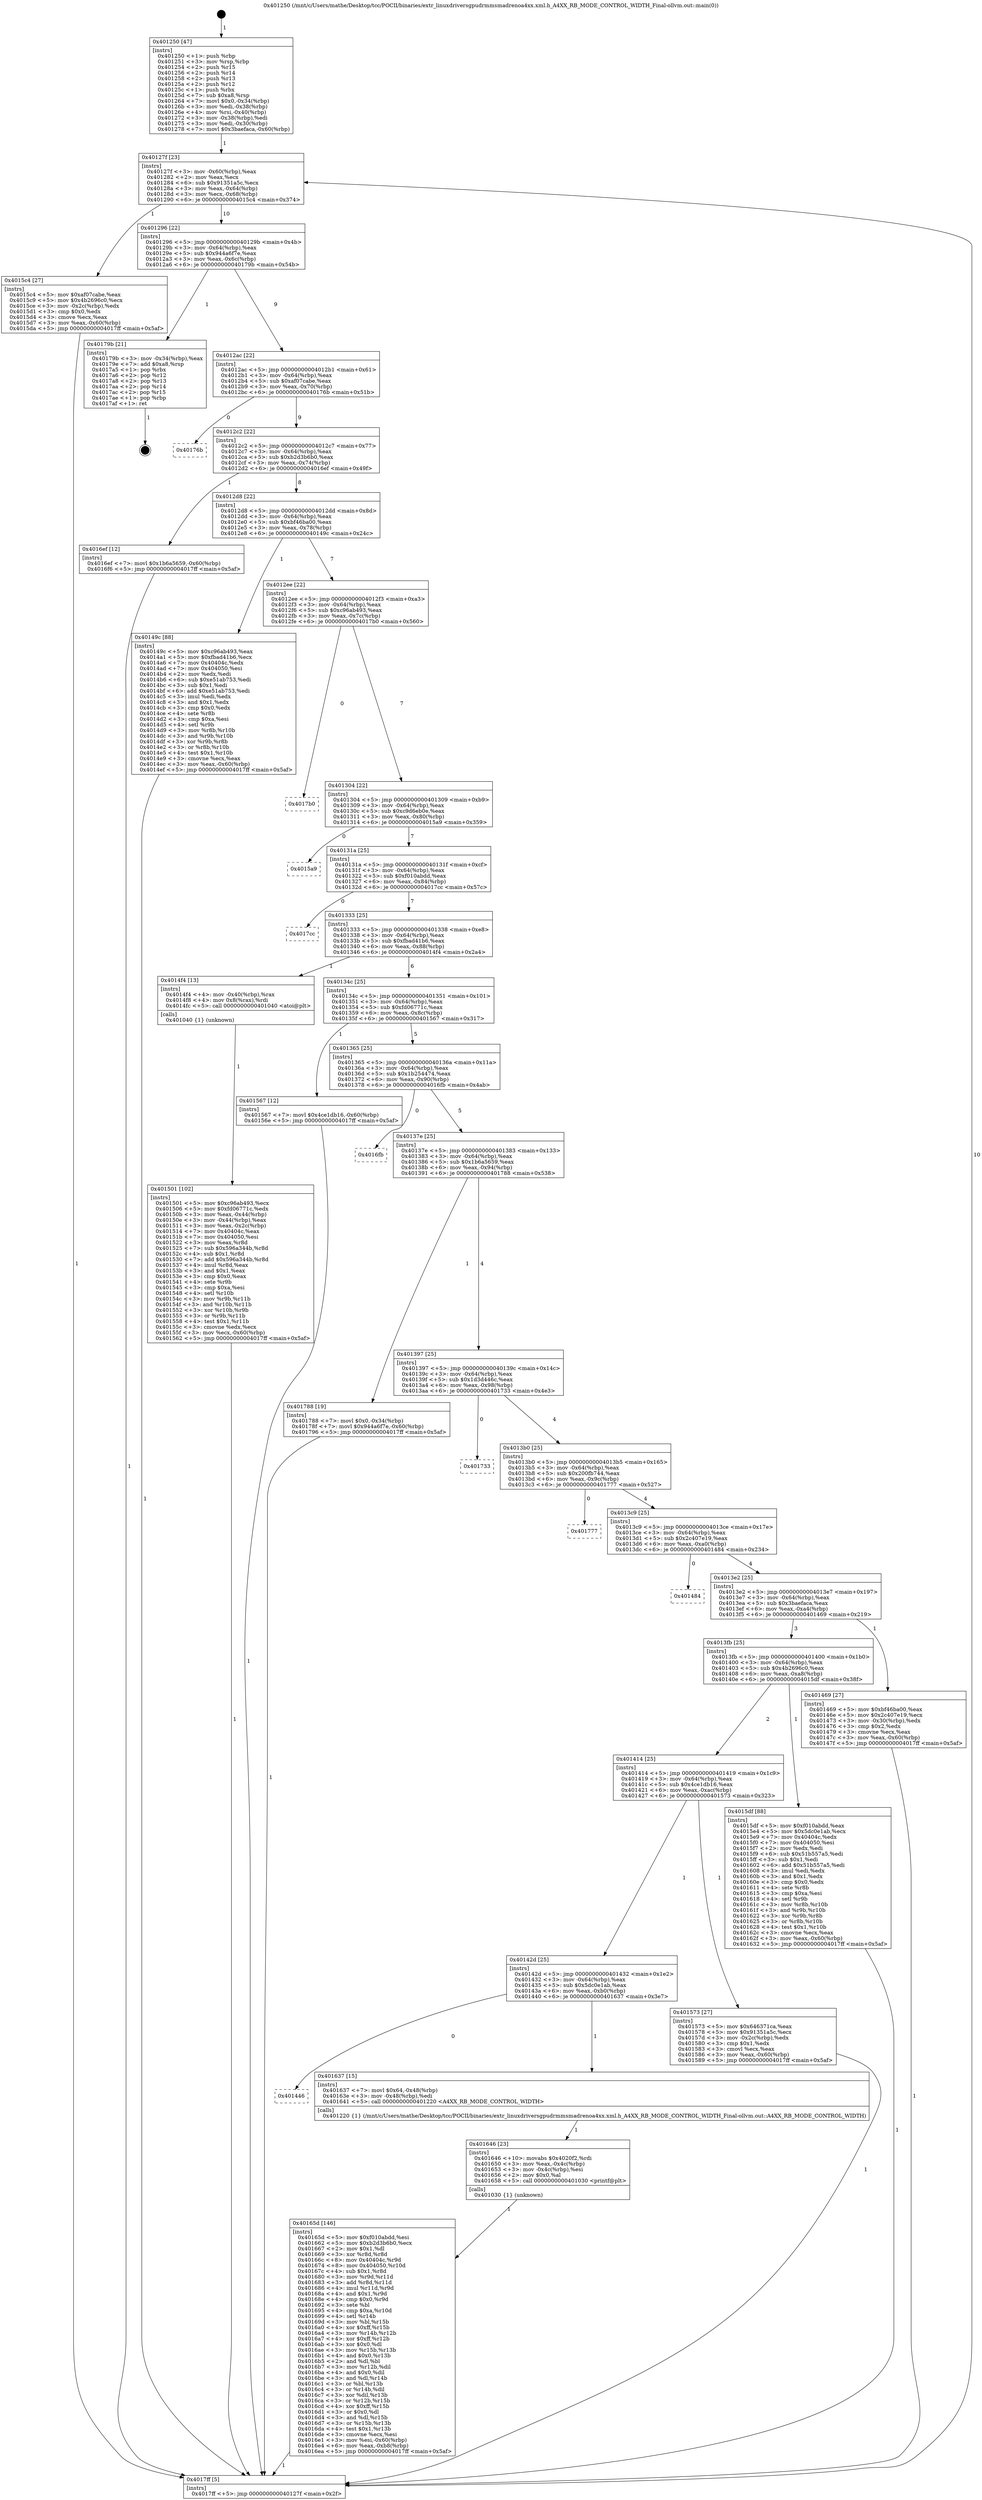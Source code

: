 digraph "0x401250" {
  label = "0x401250 (/mnt/c/Users/mathe/Desktop/tcc/POCII/binaries/extr_linuxdriversgpudrmmsmadrenoa4xx.xml.h_A4XX_RB_MODE_CONTROL_WIDTH_Final-ollvm.out::main(0))"
  labelloc = "t"
  node[shape=record]

  Entry [label="",width=0.3,height=0.3,shape=circle,fillcolor=black,style=filled]
  "0x40127f" [label="{
     0x40127f [23]\l
     | [instrs]\l
     &nbsp;&nbsp;0x40127f \<+3\>: mov -0x60(%rbp),%eax\l
     &nbsp;&nbsp;0x401282 \<+2\>: mov %eax,%ecx\l
     &nbsp;&nbsp;0x401284 \<+6\>: sub $0x91351a5c,%ecx\l
     &nbsp;&nbsp;0x40128a \<+3\>: mov %eax,-0x64(%rbp)\l
     &nbsp;&nbsp;0x40128d \<+3\>: mov %ecx,-0x68(%rbp)\l
     &nbsp;&nbsp;0x401290 \<+6\>: je 00000000004015c4 \<main+0x374\>\l
  }"]
  "0x4015c4" [label="{
     0x4015c4 [27]\l
     | [instrs]\l
     &nbsp;&nbsp;0x4015c4 \<+5\>: mov $0xaf07cabe,%eax\l
     &nbsp;&nbsp;0x4015c9 \<+5\>: mov $0x4b2696c0,%ecx\l
     &nbsp;&nbsp;0x4015ce \<+3\>: mov -0x2c(%rbp),%edx\l
     &nbsp;&nbsp;0x4015d1 \<+3\>: cmp $0x0,%edx\l
     &nbsp;&nbsp;0x4015d4 \<+3\>: cmove %ecx,%eax\l
     &nbsp;&nbsp;0x4015d7 \<+3\>: mov %eax,-0x60(%rbp)\l
     &nbsp;&nbsp;0x4015da \<+5\>: jmp 00000000004017ff \<main+0x5af\>\l
  }"]
  "0x401296" [label="{
     0x401296 [22]\l
     | [instrs]\l
     &nbsp;&nbsp;0x401296 \<+5\>: jmp 000000000040129b \<main+0x4b\>\l
     &nbsp;&nbsp;0x40129b \<+3\>: mov -0x64(%rbp),%eax\l
     &nbsp;&nbsp;0x40129e \<+5\>: sub $0x944a6f7e,%eax\l
     &nbsp;&nbsp;0x4012a3 \<+3\>: mov %eax,-0x6c(%rbp)\l
     &nbsp;&nbsp;0x4012a6 \<+6\>: je 000000000040179b \<main+0x54b\>\l
  }"]
  Exit [label="",width=0.3,height=0.3,shape=circle,fillcolor=black,style=filled,peripheries=2]
  "0x40179b" [label="{
     0x40179b [21]\l
     | [instrs]\l
     &nbsp;&nbsp;0x40179b \<+3\>: mov -0x34(%rbp),%eax\l
     &nbsp;&nbsp;0x40179e \<+7\>: add $0xa8,%rsp\l
     &nbsp;&nbsp;0x4017a5 \<+1\>: pop %rbx\l
     &nbsp;&nbsp;0x4017a6 \<+2\>: pop %r12\l
     &nbsp;&nbsp;0x4017a8 \<+2\>: pop %r13\l
     &nbsp;&nbsp;0x4017aa \<+2\>: pop %r14\l
     &nbsp;&nbsp;0x4017ac \<+2\>: pop %r15\l
     &nbsp;&nbsp;0x4017ae \<+1\>: pop %rbp\l
     &nbsp;&nbsp;0x4017af \<+1\>: ret\l
  }"]
  "0x4012ac" [label="{
     0x4012ac [22]\l
     | [instrs]\l
     &nbsp;&nbsp;0x4012ac \<+5\>: jmp 00000000004012b1 \<main+0x61\>\l
     &nbsp;&nbsp;0x4012b1 \<+3\>: mov -0x64(%rbp),%eax\l
     &nbsp;&nbsp;0x4012b4 \<+5\>: sub $0xaf07cabe,%eax\l
     &nbsp;&nbsp;0x4012b9 \<+3\>: mov %eax,-0x70(%rbp)\l
     &nbsp;&nbsp;0x4012bc \<+6\>: je 000000000040176b \<main+0x51b\>\l
  }"]
  "0x40165d" [label="{
     0x40165d [146]\l
     | [instrs]\l
     &nbsp;&nbsp;0x40165d \<+5\>: mov $0xf010abdd,%esi\l
     &nbsp;&nbsp;0x401662 \<+5\>: mov $0xb2d3b6b0,%ecx\l
     &nbsp;&nbsp;0x401667 \<+2\>: mov $0x1,%dl\l
     &nbsp;&nbsp;0x401669 \<+3\>: xor %r8d,%r8d\l
     &nbsp;&nbsp;0x40166c \<+8\>: mov 0x40404c,%r9d\l
     &nbsp;&nbsp;0x401674 \<+8\>: mov 0x404050,%r10d\l
     &nbsp;&nbsp;0x40167c \<+4\>: sub $0x1,%r8d\l
     &nbsp;&nbsp;0x401680 \<+3\>: mov %r9d,%r11d\l
     &nbsp;&nbsp;0x401683 \<+3\>: add %r8d,%r11d\l
     &nbsp;&nbsp;0x401686 \<+4\>: imul %r11d,%r9d\l
     &nbsp;&nbsp;0x40168a \<+4\>: and $0x1,%r9d\l
     &nbsp;&nbsp;0x40168e \<+4\>: cmp $0x0,%r9d\l
     &nbsp;&nbsp;0x401692 \<+3\>: sete %bl\l
     &nbsp;&nbsp;0x401695 \<+4\>: cmp $0xa,%r10d\l
     &nbsp;&nbsp;0x401699 \<+4\>: setl %r14b\l
     &nbsp;&nbsp;0x40169d \<+3\>: mov %bl,%r15b\l
     &nbsp;&nbsp;0x4016a0 \<+4\>: xor $0xff,%r15b\l
     &nbsp;&nbsp;0x4016a4 \<+3\>: mov %r14b,%r12b\l
     &nbsp;&nbsp;0x4016a7 \<+4\>: xor $0xff,%r12b\l
     &nbsp;&nbsp;0x4016ab \<+3\>: xor $0x0,%dl\l
     &nbsp;&nbsp;0x4016ae \<+3\>: mov %r15b,%r13b\l
     &nbsp;&nbsp;0x4016b1 \<+4\>: and $0x0,%r13b\l
     &nbsp;&nbsp;0x4016b5 \<+2\>: and %dl,%bl\l
     &nbsp;&nbsp;0x4016b7 \<+3\>: mov %r12b,%dil\l
     &nbsp;&nbsp;0x4016ba \<+4\>: and $0x0,%dil\l
     &nbsp;&nbsp;0x4016be \<+3\>: and %dl,%r14b\l
     &nbsp;&nbsp;0x4016c1 \<+3\>: or %bl,%r13b\l
     &nbsp;&nbsp;0x4016c4 \<+3\>: or %r14b,%dil\l
     &nbsp;&nbsp;0x4016c7 \<+3\>: xor %dil,%r13b\l
     &nbsp;&nbsp;0x4016ca \<+3\>: or %r12b,%r15b\l
     &nbsp;&nbsp;0x4016cd \<+4\>: xor $0xff,%r15b\l
     &nbsp;&nbsp;0x4016d1 \<+3\>: or $0x0,%dl\l
     &nbsp;&nbsp;0x4016d4 \<+3\>: and %dl,%r15b\l
     &nbsp;&nbsp;0x4016d7 \<+3\>: or %r15b,%r13b\l
     &nbsp;&nbsp;0x4016da \<+4\>: test $0x1,%r13b\l
     &nbsp;&nbsp;0x4016de \<+3\>: cmovne %ecx,%esi\l
     &nbsp;&nbsp;0x4016e1 \<+3\>: mov %esi,-0x60(%rbp)\l
     &nbsp;&nbsp;0x4016e4 \<+6\>: mov %eax,-0xb8(%rbp)\l
     &nbsp;&nbsp;0x4016ea \<+5\>: jmp 00000000004017ff \<main+0x5af\>\l
  }"]
  "0x40176b" [label="{
     0x40176b\l
  }", style=dashed]
  "0x4012c2" [label="{
     0x4012c2 [22]\l
     | [instrs]\l
     &nbsp;&nbsp;0x4012c2 \<+5\>: jmp 00000000004012c7 \<main+0x77\>\l
     &nbsp;&nbsp;0x4012c7 \<+3\>: mov -0x64(%rbp),%eax\l
     &nbsp;&nbsp;0x4012ca \<+5\>: sub $0xb2d3b6b0,%eax\l
     &nbsp;&nbsp;0x4012cf \<+3\>: mov %eax,-0x74(%rbp)\l
     &nbsp;&nbsp;0x4012d2 \<+6\>: je 00000000004016ef \<main+0x49f\>\l
  }"]
  "0x401646" [label="{
     0x401646 [23]\l
     | [instrs]\l
     &nbsp;&nbsp;0x401646 \<+10\>: movabs $0x4020f2,%rdi\l
     &nbsp;&nbsp;0x401650 \<+3\>: mov %eax,-0x4c(%rbp)\l
     &nbsp;&nbsp;0x401653 \<+3\>: mov -0x4c(%rbp),%esi\l
     &nbsp;&nbsp;0x401656 \<+2\>: mov $0x0,%al\l
     &nbsp;&nbsp;0x401658 \<+5\>: call 0000000000401030 \<printf@plt\>\l
     | [calls]\l
     &nbsp;&nbsp;0x401030 \{1\} (unknown)\l
  }"]
  "0x4016ef" [label="{
     0x4016ef [12]\l
     | [instrs]\l
     &nbsp;&nbsp;0x4016ef \<+7\>: movl $0x1b6a5659,-0x60(%rbp)\l
     &nbsp;&nbsp;0x4016f6 \<+5\>: jmp 00000000004017ff \<main+0x5af\>\l
  }"]
  "0x4012d8" [label="{
     0x4012d8 [22]\l
     | [instrs]\l
     &nbsp;&nbsp;0x4012d8 \<+5\>: jmp 00000000004012dd \<main+0x8d\>\l
     &nbsp;&nbsp;0x4012dd \<+3\>: mov -0x64(%rbp),%eax\l
     &nbsp;&nbsp;0x4012e0 \<+5\>: sub $0xbf46ba00,%eax\l
     &nbsp;&nbsp;0x4012e5 \<+3\>: mov %eax,-0x78(%rbp)\l
     &nbsp;&nbsp;0x4012e8 \<+6\>: je 000000000040149c \<main+0x24c\>\l
  }"]
  "0x401446" [label="{
     0x401446\l
  }", style=dashed]
  "0x40149c" [label="{
     0x40149c [88]\l
     | [instrs]\l
     &nbsp;&nbsp;0x40149c \<+5\>: mov $0xc96ab493,%eax\l
     &nbsp;&nbsp;0x4014a1 \<+5\>: mov $0xfbad41b6,%ecx\l
     &nbsp;&nbsp;0x4014a6 \<+7\>: mov 0x40404c,%edx\l
     &nbsp;&nbsp;0x4014ad \<+7\>: mov 0x404050,%esi\l
     &nbsp;&nbsp;0x4014b4 \<+2\>: mov %edx,%edi\l
     &nbsp;&nbsp;0x4014b6 \<+6\>: sub $0xe51ab753,%edi\l
     &nbsp;&nbsp;0x4014bc \<+3\>: sub $0x1,%edi\l
     &nbsp;&nbsp;0x4014bf \<+6\>: add $0xe51ab753,%edi\l
     &nbsp;&nbsp;0x4014c5 \<+3\>: imul %edi,%edx\l
     &nbsp;&nbsp;0x4014c8 \<+3\>: and $0x1,%edx\l
     &nbsp;&nbsp;0x4014cb \<+3\>: cmp $0x0,%edx\l
     &nbsp;&nbsp;0x4014ce \<+4\>: sete %r8b\l
     &nbsp;&nbsp;0x4014d2 \<+3\>: cmp $0xa,%esi\l
     &nbsp;&nbsp;0x4014d5 \<+4\>: setl %r9b\l
     &nbsp;&nbsp;0x4014d9 \<+3\>: mov %r8b,%r10b\l
     &nbsp;&nbsp;0x4014dc \<+3\>: and %r9b,%r10b\l
     &nbsp;&nbsp;0x4014df \<+3\>: xor %r9b,%r8b\l
     &nbsp;&nbsp;0x4014e2 \<+3\>: or %r8b,%r10b\l
     &nbsp;&nbsp;0x4014e5 \<+4\>: test $0x1,%r10b\l
     &nbsp;&nbsp;0x4014e9 \<+3\>: cmovne %ecx,%eax\l
     &nbsp;&nbsp;0x4014ec \<+3\>: mov %eax,-0x60(%rbp)\l
     &nbsp;&nbsp;0x4014ef \<+5\>: jmp 00000000004017ff \<main+0x5af\>\l
  }"]
  "0x4012ee" [label="{
     0x4012ee [22]\l
     | [instrs]\l
     &nbsp;&nbsp;0x4012ee \<+5\>: jmp 00000000004012f3 \<main+0xa3\>\l
     &nbsp;&nbsp;0x4012f3 \<+3\>: mov -0x64(%rbp),%eax\l
     &nbsp;&nbsp;0x4012f6 \<+5\>: sub $0xc96ab493,%eax\l
     &nbsp;&nbsp;0x4012fb \<+3\>: mov %eax,-0x7c(%rbp)\l
     &nbsp;&nbsp;0x4012fe \<+6\>: je 00000000004017b0 \<main+0x560\>\l
  }"]
  "0x401637" [label="{
     0x401637 [15]\l
     | [instrs]\l
     &nbsp;&nbsp;0x401637 \<+7\>: movl $0x64,-0x48(%rbp)\l
     &nbsp;&nbsp;0x40163e \<+3\>: mov -0x48(%rbp),%edi\l
     &nbsp;&nbsp;0x401641 \<+5\>: call 0000000000401220 \<A4XX_RB_MODE_CONTROL_WIDTH\>\l
     | [calls]\l
     &nbsp;&nbsp;0x401220 \{1\} (/mnt/c/Users/mathe/Desktop/tcc/POCII/binaries/extr_linuxdriversgpudrmmsmadrenoa4xx.xml.h_A4XX_RB_MODE_CONTROL_WIDTH_Final-ollvm.out::A4XX_RB_MODE_CONTROL_WIDTH)\l
  }"]
  "0x4017b0" [label="{
     0x4017b0\l
  }", style=dashed]
  "0x401304" [label="{
     0x401304 [22]\l
     | [instrs]\l
     &nbsp;&nbsp;0x401304 \<+5\>: jmp 0000000000401309 \<main+0xb9\>\l
     &nbsp;&nbsp;0x401309 \<+3\>: mov -0x64(%rbp),%eax\l
     &nbsp;&nbsp;0x40130c \<+5\>: sub $0xc9d6eb0e,%eax\l
     &nbsp;&nbsp;0x401311 \<+3\>: mov %eax,-0x80(%rbp)\l
     &nbsp;&nbsp;0x401314 \<+6\>: je 00000000004015a9 \<main+0x359\>\l
  }"]
  "0x40142d" [label="{
     0x40142d [25]\l
     | [instrs]\l
     &nbsp;&nbsp;0x40142d \<+5\>: jmp 0000000000401432 \<main+0x1e2\>\l
     &nbsp;&nbsp;0x401432 \<+3\>: mov -0x64(%rbp),%eax\l
     &nbsp;&nbsp;0x401435 \<+5\>: sub $0x5dc0e1ab,%eax\l
     &nbsp;&nbsp;0x40143a \<+6\>: mov %eax,-0xb0(%rbp)\l
     &nbsp;&nbsp;0x401440 \<+6\>: je 0000000000401637 \<main+0x3e7\>\l
  }"]
  "0x4015a9" [label="{
     0x4015a9\l
  }", style=dashed]
  "0x40131a" [label="{
     0x40131a [25]\l
     | [instrs]\l
     &nbsp;&nbsp;0x40131a \<+5\>: jmp 000000000040131f \<main+0xcf\>\l
     &nbsp;&nbsp;0x40131f \<+3\>: mov -0x64(%rbp),%eax\l
     &nbsp;&nbsp;0x401322 \<+5\>: sub $0xf010abdd,%eax\l
     &nbsp;&nbsp;0x401327 \<+6\>: mov %eax,-0x84(%rbp)\l
     &nbsp;&nbsp;0x40132d \<+6\>: je 00000000004017cc \<main+0x57c\>\l
  }"]
  "0x401573" [label="{
     0x401573 [27]\l
     | [instrs]\l
     &nbsp;&nbsp;0x401573 \<+5\>: mov $0x646371ca,%eax\l
     &nbsp;&nbsp;0x401578 \<+5\>: mov $0x91351a5c,%ecx\l
     &nbsp;&nbsp;0x40157d \<+3\>: mov -0x2c(%rbp),%edx\l
     &nbsp;&nbsp;0x401580 \<+3\>: cmp $0x1,%edx\l
     &nbsp;&nbsp;0x401583 \<+3\>: cmovl %ecx,%eax\l
     &nbsp;&nbsp;0x401586 \<+3\>: mov %eax,-0x60(%rbp)\l
     &nbsp;&nbsp;0x401589 \<+5\>: jmp 00000000004017ff \<main+0x5af\>\l
  }"]
  "0x4017cc" [label="{
     0x4017cc\l
  }", style=dashed]
  "0x401333" [label="{
     0x401333 [25]\l
     | [instrs]\l
     &nbsp;&nbsp;0x401333 \<+5\>: jmp 0000000000401338 \<main+0xe8\>\l
     &nbsp;&nbsp;0x401338 \<+3\>: mov -0x64(%rbp),%eax\l
     &nbsp;&nbsp;0x40133b \<+5\>: sub $0xfbad41b6,%eax\l
     &nbsp;&nbsp;0x401340 \<+6\>: mov %eax,-0x88(%rbp)\l
     &nbsp;&nbsp;0x401346 \<+6\>: je 00000000004014f4 \<main+0x2a4\>\l
  }"]
  "0x401414" [label="{
     0x401414 [25]\l
     | [instrs]\l
     &nbsp;&nbsp;0x401414 \<+5\>: jmp 0000000000401419 \<main+0x1c9\>\l
     &nbsp;&nbsp;0x401419 \<+3\>: mov -0x64(%rbp),%eax\l
     &nbsp;&nbsp;0x40141c \<+5\>: sub $0x4ce1db16,%eax\l
     &nbsp;&nbsp;0x401421 \<+6\>: mov %eax,-0xac(%rbp)\l
     &nbsp;&nbsp;0x401427 \<+6\>: je 0000000000401573 \<main+0x323\>\l
  }"]
  "0x4014f4" [label="{
     0x4014f4 [13]\l
     | [instrs]\l
     &nbsp;&nbsp;0x4014f4 \<+4\>: mov -0x40(%rbp),%rax\l
     &nbsp;&nbsp;0x4014f8 \<+4\>: mov 0x8(%rax),%rdi\l
     &nbsp;&nbsp;0x4014fc \<+5\>: call 0000000000401040 \<atoi@plt\>\l
     | [calls]\l
     &nbsp;&nbsp;0x401040 \{1\} (unknown)\l
  }"]
  "0x40134c" [label="{
     0x40134c [25]\l
     | [instrs]\l
     &nbsp;&nbsp;0x40134c \<+5\>: jmp 0000000000401351 \<main+0x101\>\l
     &nbsp;&nbsp;0x401351 \<+3\>: mov -0x64(%rbp),%eax\l
     &nbsp;&nbsp;0x401354 \<+5\>: sub $0xfd06771c,%eax\l
     &nbsp;&nbsp;0x401359 \<+6\>: mov %eax,-0x8c(%rbp)\l
     &nbsp;&nbsp;0x40135f \<+6\>: je 0000000000401567 \<main+0x317\>\l
  }"]
  "0x4015df" [label="{
     0x4015df [88]\l
     | [instrs]\l
     &nbsp;&nbsp;0x4015df \<+5\>: mov $0xf010abdd,%eax\l
     &nbsp;&nbsp;0x4015e4 \<+5\>: mov $0x5dc0e1ab,%ecx\l
     &nbsp;&nbsp;0x4015e9 \<+7\>: mov 0x40404c,%edx\l
     &nbsp;&nbsp;0x4015f0 \<+7\>: mov 0x404050,%esi\l
     &nbsp;&nbsp;0x4015f7 \<+2\>: mov %edx,%edi\l
     &nbsp;&nbsp;0x4015f9 \<+6\>: sub $0x51b557a5,%edi\l
     &nbsp;&nbsp;0x4015ff \<+3\>: sub $0x1,%edi\l
     &nbsp;&nbsp;0x401602 \<+6\>: add $0x51b557a5,%edi\l
     &nbsp;&nbsp;0x401608 \<+3\>: imul %edi,%edx\l
     &nbsp;&nbsp;0x40160b \<+3\>: and $0x1,%edx\l
     &nbsp;&nbsp;0x40160e \<+3\>: cmp $0x0,%edx\l
     &nbsp;&nbsp;0x401611 \<+4\>: sete %r8b\l
     &nbsp;&nbsp;0x401615 \<+3\>: cmp $0xa,%esi\l
     &nbsp;&nbsp;0x401618 \<+4\>: setl %r9b\l
     &nbsp;&nbsp;0x40161c \<+3\>: mov %r8b,%r10b\l
     &nbsp;&nbsp;0x40161f \<+3\>: and %r9b,%r10b\l
     &nbsp;&nbsp;0x401622 \<+3\>: xor %r9b,%r8b\l
     &nbsp;&nbsp;0x401625 \<+3\>: or %r8b,%r10b\l
     &nbsp;&nbsp;0x401628 \<+4\>: test $0x1,%r10b\l
     &nbsp;&nbsp;0x40162c \<+3\>: cmovne %ecx,%eax\l
     &nbsp;&nbsp;0x40162f \<+3\>: mov %eax,-0x60(%rbp)\l
     &nbsp;&nbsp;0x401632 \<+5\>: jmp 00000000004017ff \<main+0x5af\>\l
  }"]
  "0x401567" [label="{
     0x401567 [12]\l
     | [instrs]\l
     &nbsp;&nbsp;0x401567 \<+7\>: movl $0x4ce1db16,-0x60(%rbp)\l
     &nbsp;&nbsp;0x40156e \<+5\>: jmp 00000000004017ff \<main+0x5af\>\l
  }"]
  "0x401365" [label="{
     0x401365 [25]\l
     | [instrs]\l
     &nbsp;&nbsp;0x401365 \<+5\>: jmp 000000000040136a \<main+0x11a\>\l
     &nbsp;&nbsp;0x40136a \<+3\>: mov -0x64(%rbp),%eax\l
     &nbsp;&nbsp;0x40136d \<+5\>: sub $0x1b254474,%eax\l
     &nbsp;&nbsp;0x401372 \<+6\>: mov %eax,-0x90(%rbp)\l
     &nbsp;&nbsp;0x401378 \<+6\>: je 00000000004016fb \<main+0x4ab\>\l
  }"]
  "0x401501" [label="{
     0x401501 [102]\l
     | [instrs]\l
     &nbsp;&nbsp;0x401501 \<+5\>: mov $0xc96ab493,%ecx\l
     &nbsp;&nbsp;0x401506 \<+5\>: mov $0xfd06771c,%edx\l
     &nbsp;&nbsp;0x40150b \<+3\>: mov %eax,-0x44(%rbp)\l
     &nbsp;&nbsp;0x40150e \<+3\>: mov -0x44(%rbp),%eax\l
     &nbsp;&nbsp;0x401511 \<+3\>: mov %eax,-0x2c(%rbp)\l
     &nbsp;&nbsp;0x401514 \<+7\>: mov 0x40404c,%eax\l
     &nbsp;&nbsp;0x40151b \<+7\>: mov 0x404050,%esi\l
     &nbsp;&nbsp;0x401522 \<+3\>: mov %eax,%r8d\l
     &nbsp;&nbsp;0x401525 \<+7\>: sub $0x596a344b,%r8d\l
     &nbsp;&nbsp;0x40152c \<+4\>: sub $0x1,%r8d\l
     &nbsp;&nbsp;0x401530 \<+7\>: add $0x596a344b,%r8d\l
     &nbsp;&nbsp;0x401537 \<+4\>: imul %r8d,%eax\l
     &nbsp;&nbsp;0x40153b \<+3\>: and $0x1,%eax\l
     &nbsp;&nbsp;0x40153e \<+3\>: cmp $0x0,%eax\l
     &nbsp;&nbsp;0x401541 \<+4\>: sete %r9b\l
     &nbsp;&nbsp;0x401545 \<+3\>: cmp $0xa,%esi\l
     &nbsp;&nbsp;0x401548 \<+4\>: setl %r10b\l
     &nbsp;&nbsp;0x40154c \<+3\>: mov %r9b,%r11b\l
     &nbsp;&nbsp;0x40154f \<+3\>: and %r10b,%r11b\l
     &nbsp;&nbsp;0x401552 \<+3\>: xor %r10b,%r9b\l
     &nbsp;&nbsp;0x401555 \<+3\>: or %r9b,%r11b\l
     &nbsp;&nbsp;0x401558 \<+4\>: test $0x1,%r11b\l
     &nbsp;&nbsp;0x40155c \<+3\>: cmovne %edx,%ecx\l
     &nbsp;&nbsp;0x40155f \<+3\>: mov %ecx,-0x60(%rbp)\l
     &nbsp;&nbsp;0x401562 \<+5\>: jmp 00000000004017ff \<main+0x5af\>\l
  }"]
  "0x4016fb" [label="{
     0x4016fb\l
  }", style=dashed]
  "0x40137e" [label="{
     0x40137e [25]\l
     | [instrs]\l
     &nbsp;&nbsp;0x40137e \<+5\>: jmp 0000000000401383 \<main+0x133\>\l
     &nbsp;&nbsp;0x401383 \<+3\>: mov -0x64(%rbp),%eax\l
     &nbsp;&nbsp;0x401386 \<+5\>: sub $0x1b6a5659,%eax\l
     &nbsp;&nbsp;0x40138b \<+6\>: mov %eax,-0x94(%rbp)\l
     &nbsp;&nbsp;0x401391 \<+6\>: je 0000000000401788 \<main+0x538\>\l
  }"]
  "0x401250" [label="{
     0x401250 [47]\l
     | [instrs]\l
     &nbsp;&nbsp;0x401250 \<+1\>: push %rbp\l
     &nbsp;&nbsp;0x401251 \<+3\>: mov %rsp,%rbp\l
     &nbsp;&nbsp;0x401254 \<+2\>: push %r15\l
     &nbsp;&nbsp;0x401256 \<+2\>: push %r14\l
     &nbsp;&nbsp;0x401258 \<+2\>: push %r13\l
     &nbsp;&nbsp;0x40125a \<+2\>: push %r12\l
     &nbsp;&nbsp;0x40125c \<+1\>: push %rbx\l
     &nbsp;&nbsp;0x40125d \<+7\>: sub $0xa8,%rsp\l
     &nbsp;&nbsp;0x401264 \<+7\>: movl $0x0,-0x34(%rbp)\l
     &nbsp;&nbsp;0x40126b \<+3\>: mov %edi,-0x38(%rbp)\l
     &nbsp;&nbsp;0x40126e \<+4\>: mov %rsi,-0x40(%rbp)\l
     &nbsp;&nbsp;0x401272 \<+3\>: mov -0x38(%rbp),%edi\l
     &nbsp;&nbsp;0x401275 \<+3\>: mov %edi,-0x30(%rbp)\l
     &nbsp;&nbsp;0x401278 \<+7\>: movl $0x3baefaca,-0x60(%rbp)\l
  }"]
  "0x401788" [label="{
     0x401788 [19]\l
     | [instrs]\l
     &nbsp;&nbsp;0x401788 \<+7\>: movl $0x0,-0x34(%rbp)\l
     &nbsp;&nbsp;0x40178f \<+7\>: movl $0x944a6f7e,-0x60(%rbp)\l
     &nbsp;&nbsp;0x401796 \<+5\>: jmp 00000000004017ff \<main+0x5af\>\l
  }"]
  "0x401397" [label="{
     0x401397 [25]\l
     | [instrs]\l
     &nbsp;&nbsp;0x401397 \<+5\>: jmp 000000000040139c \<main+0x14c\>\l
     &nbsp;&nbsp;0x40139c \<+3\>: mov -0x64(%rbp),%eax\l
     &nbsp;&nbsp;0x40139f \<+5\>: sub $0x1d3d446c,%eax\l
     &nbsp;&nbsp;0x4013a4 \<+6\>: mov %eax,-0x98(%rbp)\l
     &nbsp;&nbsp;0x4013aa \<+6\>: je 0000000000401733 \<main+0x4e3\>\l
  }"]
  "0x4017ff" [label="{
     0x4017ff [5]\l
     | [instrs]\l
     &nbsp;&nbsp;0x4017ff \<+5\>: jmp 000000000040127f \<main+0x2f\>\l
  }"]
  "0x401733" [label="{
     0x401733\l
  }", style=dashed]
  "0x4013b0" [label="{
     0x4013b0 [25]\l
     | [instrs]\l
     &nbsp;&nbsp;0x4013b0 \<+5\>: jmp 00000000004013b5 \<main+0x165\>\l
     &nbsp;&nbsp;0x4013b5 \<+3\>: mov -0x64(%rbp),%eax\l
     &nbsp;&nbsp;0x4013b8 \<+5\>: sub $0x200fb744,%eax\l
     &nbsp;&nbsp;0x4013bd \<+6\>: mov %eax,-0x9c(%rbp)\l
     &nbsp;&nbsp;0x4013c3 \<+6\>: je 0000000000401777 \<main+0x527\>\l
  }"]
  "0x4013fb" [label="{
     0x4013fb [25]\l
     | [instrs]\l
     &nbsp;&nbsp;0x4013fb \<+5\>: jmp 0000000000401400 \<main+0x1b0\>\l
     &nbsp;&nbsp;0x401400 \<+3\>: mov -0x64(%rbp),%eax\l
     &nbsp;&nbsp;0x401403 \<+5\>: sub $0x4b2696c0,%eax\l
     &nbsp;&nbsp;0x401408 \<+6\>: mov %eax,-0xa8(%rbp)\l
     &nbsp;&nbsp;0x40140e \<+6\>: je 00000000004015df \<main+0x38f\>\l
  }"]
  "0x401777" [label="{
     0x401777\l
  }", style=dashed]
  "0x4013c9" [label="{
     0x4013c9 [25]\l
     | [instrs]\l
     &nbsp;&nbsp;0x4013c9 \<+5\>: jmp 00000000004013ce \<main+0x17e\>\l
     &nbsp;&nbsp;0x4013ce \<+3\>: mov -0x64(%rbp),%eax\l
     &nbsp;&nbsp;0x4013d1 \<+5\>: sub $0x2c407e19,%eax\l
     &nbsp;&nbsp;0x4013d6 \<+6\>: mov %eax,-0xa0(%rbp)\l
     &nbsp;&nbsp;0x4013dc \<+6\>: je 0000000000401484 \<main+0x234\>\l
  }"]
  "0x401469" [label="{
     0x401469 [27]\l
     | [instrs]\l
     &nbsp;&nbsp;0x401469 \<+5\>: mov $0xbf46ba00,%eax\l
     &nbsp;&nbsp;0x40146e \<+5\>: mov $0x2c407e19,%ecx\l
     &nbsp;&nbsp;0x401473 \<+3\>: mov -0x30(%rbp),%edx\l
     &nbsp;&nbsp;0x401476 \<+3\>: cmp $0x2,%edx\l
     &nbsp;&nbsp;0x401479 \<+3\>: cmovne %ecx,%eax\l
     &nbsp;&nbsp;0x40147c \<+3\>: mov %eax,-0x60(%rbp)\l
     &nbsp;&nbsp;0x40147f \<+5\>: jmp 00000000004017ff \<main+0x5af\>\l
  }"]
  "0x401484" [label="{
     0x401484\l
  }", style=dashed]
  "0x4013e2" [label="{
     0x4013e2 [25]\l
     | [instrs]\l
     &nbsp;&nbsp;0x4013e2 \<+5\>: jmp 00000000004013e7 \<main+0x197\>\l
     &nbsp;&nbsp;0x4013e7 \<+3\>: mov -0x64(%rbp),%eax\l
     &nbsp;&nbsp;0x4013ea \<+5\>: sub $0x3baefaca,%eax\l
     &nbsp;&nbsp;0x4013ef \<+6\>: mov %eax,-0xa4(%rbp)\l
     &nbsp;&nbsp;0x4013f5 \<+6\>: je 0000000000401469 \<main+0x219\>\l
  }"]
  Entry -> "0x401250" [label=" 1"]
  "0x40127f" -> "0x4015c4" [label=" 1"]
  "0x40127f" -> "0x401296" [label=" 10"]
  "0x40179b" -> Exit [label=" 1"]
  "0x401296" -> "0x40179b" [label=" 1"]
  "0x401296" -> "0x4012ac" [label=" 9"]
  "0x401788" -> "0x4017ff" [label=" 1"]
  "0x4012ac" -> "0x40176b" [label=" 0"]
  "0x4012ac" -> "0x4012c2" [label=" 9"]
  "0x4016ef" -> "0x4017ff" [label=" 1"]
  "0x4012c2" -> "0x4016ef" [label=" 1"]
  "0x4012c2" -> "0x4012d8" [label=" 8"]
  "0x40165d" -> "0x4017ff" [label=" 1"]
  "0x4012d8" -> "0x40149c" [label=" 1"]
  "0x4012d8" -> "0x4012ee" [label=" 7"]
  "0x401646" -> "0x40165d" [label=" 1"]
  "0x4012ee" -> "0x4017b0" [label=" 0"]
  "0x4012ee" -> "0x401304" [label=" 7"]
  "0x401637" -> "0x401646" [label=" 1"]
  "0x401304" -> "0x4015a9" [label=" 0"]
  "0x401304" -> "0x40131a" [label=" 7"]
  "0x40142d" -> "0x401637" [label=" 1"]
  "0x40131a" -> "0x4017cc" [label=" 0"]
  "0x40131a" -> "0x401333" [label=" 7"]
  "0x40142d" -> "0x401446" [label=" 0"]
  "0x401333" -> "0x4014f4" [label=" 1"]
  "0x401333" -> "0x40134c" [label=" 6"]
  "0x4015c4" -> "0x4017ff" [label=" 1"]
  "0x40134c" -> "0x401567" [label=" 1"]
  "0x40134c" -> "0x401365" [label=" 5"]
  "0x401573" -> "0x4017ff" [label=" 1"]
  "0x401365" -> "0x4016fb" [label=" 0"]
  "0x401365" -> "0x40137e" [label=" 5"]
  "0x401414" -> "0x401573" [label=" 1"]
  "0x40137e" -> "0x401788" [label=" 1"]
  "0x40137e" -> "0x401397" [label=" 4"]
  "0x4015df" -> "0x4017ff" [label=" 1"]
  "0x401397" -> "0x401733" [label=" 0"]
  "0x401397" -> "0x4013b0" [label=" 4"]
  "0x4013fb" -> "0x401414" [label=" 2"]
  "0x4013b0" -> "0x401777" [label=" 0"]
  "0x4013b0" -> "0x4013c9" [label=" 4"]
  "0x4013fb" -> "0x4015df" [label=" 1"]
  "0x4013c9" -> "0x401484" [label=" 0"]
  "0x4013c9" -> "0x4013e2" [label=" 4"]
  "0x401414" -> "0x40142d" [label=" 1"]
  "0x4013e2" -> "0x401469" [label=" 1"]
  "0x4013e2" -> "0x4013fb" [label=" 3"]
  "0x401469" -> "0x4017ff" [label=" 1"]
  "0x401250" -> "0x40127f" [label=" 1"]
  "0x4017ff" -> "0x40127f" [label=" 10"]
  "0x40149c" -> "0x4017ff" [label=" 1"]
  "0x4014f4" -> "0x401501" [label=" 1"]
  "0x401501" -> "0x4017ff" [label=" 1"]
  "0x401567" -> "0x4017ff" [label=" 1"]
}
